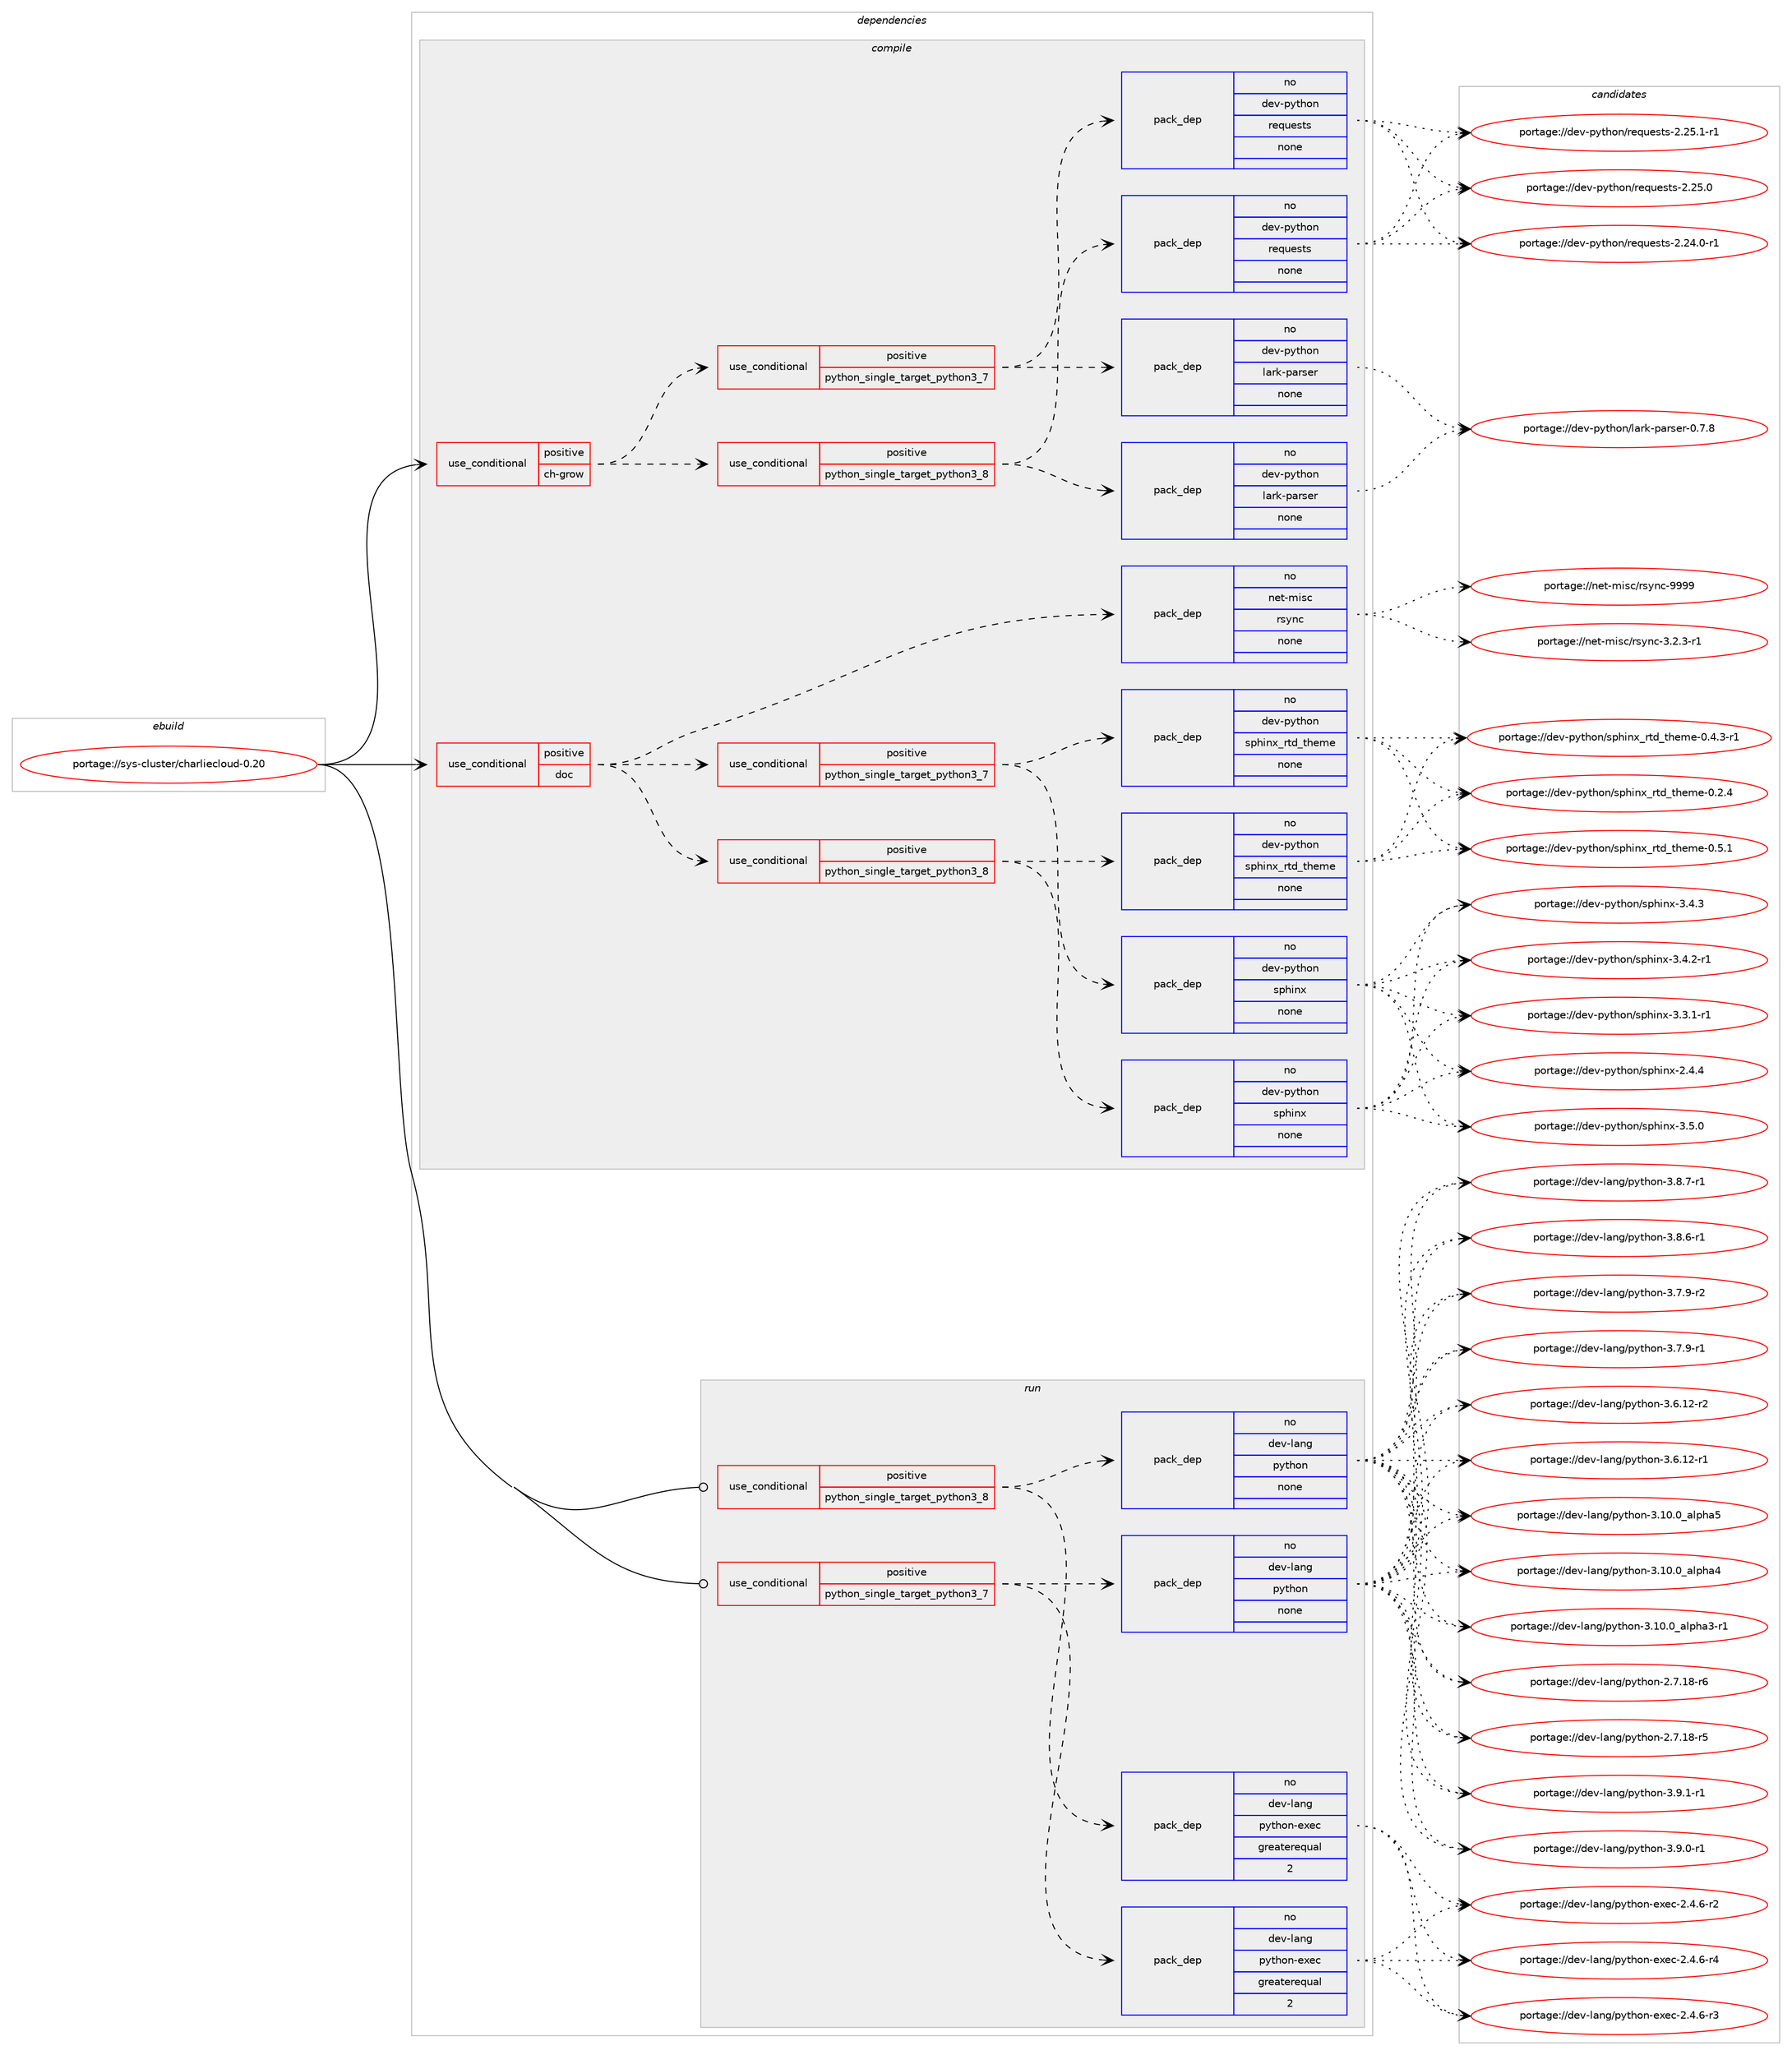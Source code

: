 digraph prolog {

# *************
# Graph options
# *************

newrank=true;
concentrate=true;
compound=true;
graph [rankdir=LR,fontname=Helvetica,fontsize=10,ranksep=1.5];#, ranksep=2.5, nodesep=0.2];
edge  [arrowhead=vee];
node  [fontname=Helvetica,fontsize=10];

# **********
# The ebuild
# **********

subgraph cluster_leftcol {
color=gray;
rank=same;
label=<<i>ebuild</i>>;
id [label="portage://sys-cluster/charliecloud-0.20", color=red, width=4, href="../sys-cluster/charliecloud-0.20.svg"];
}

# ****************
# The dependencies
# ****************

subgraph cluster_midcol {
color=gray;
label=<<i>dependencies</i>>;
subgraph cluster_compile {
fillcolor="#eeeeee";
style=filled;
label=<<i>compile</i>>;
subgraph cond1915 {
dependency6891 [label=<<TABLE BORDER="0" CELLBORDER="1" CELLSPACING="0" CELLPADDING="4"><TR><TD ROWSPAN="3" CELLPADDING="10">use_conditional</TD></TR><TR><TD>positive</TD></TR><TR><TD>ch-grow</TD></TR></TABLE>>, shape=none, color=red];
subgraph cond1916 {
dependency6892 [label=<<TABLE BORDER="0" CELLBORDER="1" CELLSPACING="0" CELLPADDING="4"><TR><TD ROWSPAN="3" CELLPADDING="10">use_conditional</TD></TR><TR><TD>positive</TD></TR><TR><TD>python_single_target_python3_7</TD></TR></TABLE>>, shape=none, color=red];
subgraph pack4903 {
dependency6893 [label=<<TABLE BORDER="0" CELLBORDER="1" CELLSPACING="0" CELLPADDING="4" WIDTH="220"><TR><TD ROWSPAN="6" CELLPADDING="30">pack_dep</TD></TR><TR><TD WIDTH="110">no</TD></TR><TR><TD>dev-python</TD></TR><TR><TD>lark-parser</TD></TR><TR><TD>none</TD></TR><TR><TD></TD></TR></TABLE>>, shape=none, color=blue];
}
dependency6892:e -> dependency6893:w [weight=20,style="dashed",arrowhead="vee"];
subgraph pack4904 {
dependency6894 [label=<<TABLE BORDER="0" CELLBORDER="1" CELLSPACING="0" CELLPADDING="4" WIDTH="220"><TR><TD ROWSPAN="6" CELLPADDING="30">pack_dep</TD></TR><TR><TD WIDTH="110">no</TD></TR><TR><TD>dev-python</TD></TR><TR><TD>requests</TD></TR><TR><TD>none</TD></TR><TR><TD></TD></TR></TABLE>>, shape=none, color=blue];
}
dependency6892:e -> dependency6894:w [weight=20,style="dashed",arrowhead="vee"];
}
dependency6891:e -> dependency6892:w [weight=20,style="dashed",arrowhead="vee"];
subgraph cond1917 {
dependency6895 [label=<<TABLE BORDER="0" CELLBORDER="1" CELLSPACING="0" CELLPADDING="4"><TR><TD ROWSPAN="3" CELLPADDING="10">use_conditional</TD></TR><TR><TD>positive</TD></TR><TR><TD>python_single_target_python3_8</TD></TR></TABLE>>, shape=none, color=red];
subgraph pack4905 {
dependency6896 [label=<<TABLE BORDER="0" CELLBORDER="1" CELLSPACING="0" CELLPADDING="4" WIDTH="220"><TR><TD ROWSPAN="6" CELLPADDING="30">pack_dep</TD></TR><TR><TD WIDTH="110">no</TD></TR><TR><TD>dev-python</TD></TR><TR><TD>lark-parser</TD></TR><TR><TD>none</TD></TR><TR><TD></TD></TR></TABLE>>, shape=none, color=blue];
}
dependency6895:e -> dependency6896:w [weight=20,style="dashed",arrowhead="vee"];
subgraph pack4906 {
dependency6897 [label=<<TABLE BORDER="0" CELLBORDER="1" CELLSPACING="0" CELLPADDING="4" WIDTH="220"><TR><TD ROWSPAN="6" CELLPADDING="30">pack_dep</TD></TR><TR><TD WIDTH="110">no</TD></TR><TR><TD>dev-python</TD></TR><TR><TD>requests</TD></TR><TR><TD>none</TD></TR><TR><TD></TD></TR></TABLE>>, shape=none, color=blue];
}
dependency6895:e -> dependency6897:w [weight=20,style="dashed",arrowhead="vee"];
}
dependency6891:e -> dependency6895:w [weight=20,style="dashed",arrowhead="vee"];
}
id:e -> dependency6891:w [weight=20,style="solid",arrowhead="vee"];
subgraph cond1918 {
dependency6898 [label=<<TABLE BORDER="0" CELLBORDER="1" CELLSPACING="0" CELLPADDING="4"><TR><TD ROWSPAN="3" CELLPADDING="10">use_conditional</TD></TR><TR><TD>positive</TD></TR><TR><TD>doc</TD></TR></TABLE>>, shape=none, color=red];
subgraph cond1919 {
dependency6899 [label=<<TABLE BORDER="0" CELLBORDER="1" CELLSPACING="0" CELLPADDING="4"><TR><TD ROWSPAN="3" CELLPADDING="10">use_conditional</TD></TR><TR><TD>positive</TD></TR><TR><TD>python_single_target_python3_7</TD></TR></TABLE>>, shape=none, color=red];
subgraph pack4907 {
dependency6900 [label=<<TABLE BORDER="0" CELLBORDER="1" CELLSPACING="0" CELLPADDING="4" WIDTH="220"><TR><TD ROWSPAN="6" CELLPADDING="30">pack_dep</TD></TR><TR><TD WIDTH="110">no</TD></TR><TR><TD>dev-python</TD></TR><TR><TD>sphinx</TD></TR><TR><TD>none</TD></TR><TR><TD></TD></TR></TABLE>>, shape=none, color=blue];
}
dependency6899:e -> dependency6900:w [weight=20,style="dashed",arrowhead="vee"];
subgraph pack4908 {
dependency6901 [label=<<TABLE BORDER="0" CELLBORDER="1" CELLSPACING="0" CELLPADDING="4" WIDTH="220"><TR><TD ROWSPAN="6" CELLPADDING="30">pack_dep</TD></TR><TR><TD WIDTH="110">no</TD></TR><TR><TD>dev-python</TD></TR><TR><TD>sphinx_rtd_theme</TD></TR><TR><TD>none</TD></TR><TR><TD></TD></TR></TABLE>>, shape=none, color=blue];
}
dependency6899:e -> dependency6901:w [weight=20,style="dashed",arrowhead="vee"];
}
dependency6898:e -> dependency6899:w [weight=20,style="dashed",arrowhead="vee"];
subgraph cond1920 {
dependency6902 [label=<<TABLE BORDER="0" CELLBORDER="1" CELLSPACING="0" CELLPADDING="4"><TR><TD ROWSPAN="3" CELLPADDING="10">use_conditional</TD></TR><TR><TD>positive</TD></TR><TR><TD>python_single_target_python3_8</TD></TR></TABLE>>, shape=none, color=red];
subgraph pack4909 {
dependency6903 [label=<<TABLE BORDER="0" CELLBORDER="1" CELLSPACING="0" CELLPADDING="4" WIDTH="220"><TR><TD ROWSPAN="6" CELLPADDING="30">pack_dep</TD></TR><TR><TD WIDTH="110">no</TD></TR><TR><TD>dev-python</TD></TR><TR><TD>sphinx</TD></TR><TR><TD>none</TD></TR><TR><TD></TD></TR></TABLE>>, shape=none, color=blue];
}
dependency6902:e -> dependency6903:w [weight=20,style="dashed",arrowhead="vee"];
subgraph pack4910 {
dependency6904 [label=<<TABLE BORDER="0" CELLBORDER="1" CELLSPACING="0" CELLPADDING="4" WIDTH="220"><TR><TD ROWSPAN="6" CELLPADDING="30">pack_dep</TD></TR><TR><TD WIDTH="110">no</TD></TR><TR><TD>dev-python</TD></TR><TR><TD>sphinx_rtd_theme</TD></TR><TR><TD>none</TD></TR><TR><TD></TD></TR></TABLE>>, shape=none, color=blue];
}
dependency6902:e -> dependency6904:w [weight=20,style="dashed",arrowhead="vee"];
}
dependency6898:e -> dependency6902:w [weight=20,style="dashed",arrowhead="vee"];
subgraph pack4911 {
dependency6905 [label=<<TABLE BORDER="0" CELLBORDER="1" CELLSPACING="0" CELLPADDING="4" WIDTH="220"><TR><TD ROWSPAN="6" CELLPADDING="30">pack_dep</TD></TR><TR><TD WIDTH="110">no</TD></TR><TR><TD>net-misc</TD></TR><TR><TD>rsync</TD></TR><TR><TD>none</TD></TR><TR><TD></TD></TR></TABLE>>, shape=none, color=blue];
}
dependency6898:e -> dependency6905:w [weight=20,style="dashed",arrowhead="vee"];
}
id:e -> dependency6898:w [weight=20,style="solid",arrowhead="vee"];
}
subgraph cluster_compileandrun {
fillcolor="#eeeeee";
style=filled;
label=<<i>compile and run</i>>;
}
subgraph cluster_run {
fillcolor="#eeeeee";
style=filled;
label=<<i>run</i>>;
subgraph cond1921 {
dependency6906 [label=<<TABLE BORDER="0" CELLBORDER="1" CELLSPACING="0" CELLPADDING="4"><TR><TD ROWSPAN="3" CELLPADDING="10">use_conditional</TD></TR><TR><TD>positive</TD></TR><TR><TD>python_single_target_python3_7</TD></TR></TABLE>>, shape=none, color=red];
subgraph pack4912 {
dependency6907 [label=<<TABLE BORDER="0" CELLBORDER="1" CELLSPACING="0" CELLPADDING="4" WIDTH="220"><TR><TD ROWSPAN="6" CELLPADDING="30">pack_dep</TD></TR><TR><TD WIDTH="110">no</TD></TR><TR><TD>dev-lang</TD></TR><TR><TD>python</TD></TR><TR><TD>none</TD></TR><TR><TD></TD></TR></TABLE>>, shape=none, color=blue];
}
dependency6906:e -> dependency6907:w [weight=20,style="dashed",arrowhead="vee"];
subgraph pack4913 {
dependency6908 [label=<<TABLE BORDER="0" CELLBORDER="1" CELLSPACING="0" CELLPADDING="4" WIDTH="220"><TR><TD ROWSPAN="6" CELLPADDING="30">pack_dep</TD></TR><TR><TD WIDTH="110">no</TD></TR><TR><TD>dev-lang</TD></TR><TR><TD>python-exec</TD></TR><TR><TD>greaterequal</TD></TR><TR><TD>2</TD></TR></TABLE>>, shape=none, color=blue];
}
dependency6906:e -> dependency6908:w [weight=20,style="dashed",arrowhead="vee"];
}
id:e -> dependency6906:w [weight=20,style="solid",arrowhead="odot"];
subgraph cond1922 {
dependency6909 [label=<<TABLE BORDER="0" CELLBORDER="1" CELLSPACING="0" CELLPADDING="4"><TR><TD ROWSPAN="3" CELLPADDING="10">use_conditional</TD></TR><TR><TD>positive</TD></TR><TR><TD>python_single_target_python3_8</TD></TR></TABLE>>, shape=none, color=red];
subgraph pack4914 {
dependency6910 [label=<<TABLE BORDER="0" CELLBORDER="1" CELLSPACING="0" CELLPADDING="4" WIDTH="220"><TR><TD ROWSPAN="6" CELLPADDING="30">pack_dep</TD></TR><TR><TD WIDTH="110">no</TD></TR><TR><TD>dev-lang</TD></TR><TR><TD>python</TD></TR><TR><TD>none</TD></TR><TR><TD></TD></TR></TABLE>>, shape=none, color=blue];
}
dependency6909:e -> dependency6910:w [weight=20,style="dashed",arrowhead="vee"];
subgraph pack4915 {
dependency6911 [label=<<TABLE BORDER="0" CELLBORDER="1" CELLSPACING="0" CELLPADDING="4" WIDTH="220"><TR><TD ROWSPAN="6" CELLPADDING="30">pack_dep</TD></TR><TR><TD WIDTH="110">no</TD></TR><TR><TD>dev-lang</TD></TR><TR><TD>python-exec</TD></TR><TR><TD>greaterequal</TD></TR><TR><TD>2</TD></TR></TABLE>>, shape=none, color=blue];
}
dependency6909:e -> dependency6911:w [weight=20,style="dashed",arrowhead="vee"];
}
id:e -> dependency6909:w [weight=20,style="solid",arrowhead="odot"];
}
}

# **************
# The candidates
# **************

subgraph cluster_choices {
rank=same;
color=gray;
label=<<i>candidates</i>>;

subgraph choice4903 {
color=black;
nodesep=1;
choice1001011184511212111610411111047108971141074511297114115101114454846554656 [label="portage://dev-python/lark-parser-0.7.8", color=red, width=4,href="../dev-python/lark-parser-0.7.8.svg"];
dependency6893:e -> choice1001011184511212111610411111047108971141074511297114115101114454846554656:w [style=dotted,weight="100"];
}
subgraph choice4904 {
color=black;
nodesep=1;
choice1001011184511212111610411111047114101113117101115116115455046505346494511449 [label="portage://dev-python/requests-2.25.1-r1", color=red, width=4,href="../dev-python/requests-2.25.1-r1.svg"];
choice100101118451121211161041111104711410111311710111511611545504650534648 [label="portage://dev-python/requests-2.25.0", color=red, width=4,href="../dev-python/requests-2.25.0.svg"];
choice1001011184511212111610411111047114101113117101115116115455046505246484511449 [label="portage://dev-python/requests-2.24.0-r1", color=red, width=4,href="../dev-python/requests-2.24.0-r1.svg"];
dependency6894:e -> choice1001011184511212111610411111047114101113117101115116115455046505346494511449:w [style=dotted,weight="100"];
dependency6894:e -> choice100101118451121211161041111104711410111311710111511611545504650534648:w [style=dotted,weight="100"];
dependency6894:e -> choice1001011184511212111610411111047114101113117101115116115455046505246484511449:w [style=dotted,weight="100"];
}
subgraph choice4905 {
color=black;
nodesep=1;
choice1001011184511212111610411111047108971141074511297114115101114454846554656 [label="portage://dev-python/lark-parser-0.7.8", color=red, width=4,href="../dev-python/lark-parser-0.7.8.svg"];
dependency6896:e -> choice1001011184511212111610411111047108971141074511297114115101114454846554656:w [style=dotted,weight="100"];
}
subgraph choice4906 {
color=black;
nodesep=1;
choice1001011184511212111610411111047114101113117101115116115455046505346494511449 [label="portage://dev-python/requests-2.25.1-r1", color=red, width=4,href="../dev-python/requests-2.25.1-r1.svg"];
choice100101118451121211161041111104711410111311710111511611545504650534648 [label="portage://dev-python/requests-2.25.0", color=red, width=4,href="../dev-python/requests-2.25.0.svg"];
choice1001011184511212111610411111047114101113117101115116115455046505246484511449 [label="portage://dev-python/requests-2.24.0-r1", color=red, width=4,href="../dev-python/requests-2.24.0-r1.svg"];
dependency6897:e -> choice1001011184511212111610411111047114101113117101115116115455046505346494511449:w [style=dotted,weight="100"];
dependency6897:e -> choice100101118451121211161041111104711410111311710111511611545504650534648:w [style=dotted,weight="100"];
dependency6897:e -> choice1001011184511212111610411111047114101113117101115116115455046505246484511449:w [style=dotted,weight="100"];
}
subgraph choice4907 {
color=black;
nodesep=1;
choice1001011184511212111610411111047115112104105110120455146534648 [label="portage://dev-python/sphinx-3.5.0", color=red, width=4,href="../dev-python/sphinx-3.5.0.svg"];
choice1001011184511212111610411111047115112104105110120455146524651 [label="portage://dev-python/sphinx-3.4.3", color=red, width=4,href="../dev-python/sphinx-3.4.3.svg"];
choice10010111845112121116104111110471151121041051101204551465246504511449 [label="portage://dev-python/sphinx-3.4.2-r1", color=red, width=4,href="../dev-python/sphinx-3.4.2-r1.svg"];
choice10010111845112121116104111110471151121041051101204551465146494511449 [label="portage://dev-python/sphinx-3.3.1-r1", color=red, width=4,href="../dev-python/sphinx-3.3.1-r1.svg"];
choice1001011184511212111610411111047115112104105110120455046524652 [label="portage://dev-python/sphinx-2.4.4", color=red, width=4,href="../dev-python/sphinx-2.4.4.svg"];
dependency6900:e -> choice1001011184511212111610411111047115112104105110120455146534648:w [style=dotted,weight="100"];
dependency6900:e -> choice1001011184511212111610411111047115112104105110120455146524651:w [style=dotted,weight="100"];
dependency6900:e -> choice10010111845112121116104111110471151121041051101204551465246504511449:w [style=dotted,weight="100"];
dependency6900:e -> choice10010111845112121116104111110471151121041051101204551465146494511449:w [style=dotted,weight="100"];
dependency6900:e -> choice1001011184511212111610411111047115112104105110120455046524652:w [style=dotted,weight="100"];
}
subgraph choice4908 {
color=black;
nodesep=1;
choice10010111845112121116104111110471151121041051101209511411610095116104101109101454846534649 [label="portage://dev-python/sphinx_rtd_theme-0.5.1", color=red, width=4,href="../dev-python/sphinx_rtd_theme-0.5.1.svg"];
choice100101118451121211161041111104711511210410511012095114116100951161041011091014548465246514511449 [label="portage://dev-python/sphinx_rtd_theme-0.4.3-r1", color=red, width=4,href="../dev-python/sphinx_rtd_theme-0.4.3-r1.svg"];
choice10010111845112121116104111110471151121041051101209511411610095116104101109101454846504652 [label="portage://dev-python/sphinx_rtd_theme-0.2.4", color=red, width=4,href="../dev-python/sphinx_rtd_theme-0.2.4.svg"];
dependency6901:e -> choice10010111845112121116104111110471151121041051101209511411610095116104101109101454846534649:w [style=dotted,weight="100"];
dependency6901:e -> choice100101118451121211161041111104711511210410511012095114116100951161041011091014548465246514511449:w [style=dotted,weight="100"];
dependency6901:e -> choice10010111845112121116104111110471151121041051101209511411610095116104101109101454846504652:w [style=dotted,weight="100"];
}
subgraph choice4909 {
color=black;
nodesep=1;
choice1001011184511212111610411111047115112104105110120455146534648 [label="portage://dev-python/sphinx-3.5.0", color=red, width=4,href="../dev-python/sphinx-3.5.0.svg"];
choice1001011184511212111610411111047115112104105110120455146524651 [label="portage://dev-python/sphinx-3.4.3", color=red, width=4,href="../dev-python/sphinx-3.4.3.svg"];
choice10010111845112121116104111110471151121041051101204551465246504511449 [label="portage://dev-python/sphinx-3.4.2-r1", color=red, width=4,href="../dev-python/sphinx-3.4.2-r1.svg"];
choice10010111845112121116104111110471151121041051101204551465146494511449 [label="portage://dev-python/sphinx-3.3.1-r1", color=red, width=4,href="../dev-python/sphinx-3.3.1-r1.svg"];
choice1001011184511212111610411111047115112104105110120455046524652 [label="portage://dev-python/sphinx-2.4.4", color=red, width=4,href="../dev-python/sphinx-2.4.4.svg"];
dependency6903:e -> choice1001011184511212111610411111047115112104105110120455146534648:w [style=dotted,weight="100"];
dependency6903:e -> choice1001011184511212111610411111047115112104105110120455146524651:w [style=dotted,weight="100"];
dependency6903:e -> choice10010111845112121116104111110471151121041051101204551465246504511449:w [style=dotted,weight="100"];
dependency6903:e -> choice10010111845112121116104111110471151121041051101204551465146494511449:w [style=dotted,weight="100"];
dependency6903:e -> choice1001011184511212111610411111047115112104105110120455046524652:w [style=dotted,weight="100"];
}
subgraph choice4910 {
color=black;
nodesep=1;
choice10010111845112121116104111110471151121041051101209511411610095116104101109101454846534649 [label="portage://dev-python/sphinx_rtd_theme-0.5.1", color=red, width=4,href="../dev-python/sphinx_rtd_theme-0.5.1.svg"];
choice100101118451121211161041111104711511210410511012095114116100951161041011091014548465246514511449 [label="portage://dev-python/sphinx_rtd_theme-0.4.3-r1", color=red, width=4,href="../dev-python/sphinx_rtd_theme-0.4.3-r1.svg"];
choice10010111845112121116104111110471151121041051101209511411610095116104101109101454846504652 [label="portage://dev-python/sphinx_rtd_theme-0.2.4", color=red, width=4,href="../dev-python/sphinx_rtd_theme-0.2.4.svg"];
dependency6904:e -> choice10010111845112121116104111110471151121041051101209511411610095116104101109101454846534649:w [style=dotted,weight="100"];
dependency6904:e -> choice100101118451121211161041111104711511210410511012095114116100951161041011091014548465246514511449:w [style=dotted,weight="100"];
dependency6904:e -> choice10010111845112121116104111110471151121041051101209511411610095116104101109101454846504652:w [style=dotted,weight="100"];
}
subgraph choice4911 {
color=black;
nodesep=1;
choice110101116451091051159947114115121110994557575757 [label="portage://net-misc/rsync-9999", color=red, width=4,href="../net-misc/rsync-9999.svg"];
choice110101116451091051159947114115121110994551465046514511449 [label="portage://net-misc/rsync-3.2.3-r1", color=red, width=4,href="../net-misc/rsync-3.2.3-r1.svg"];
dependency6905:e -> choice110101116451091051159947114115121110994557575757:w [style=dotted,weight="100"];
dependency6905:e -> choice110101116451091051159947114115121110994551465046514511449:w [style=dotted,weight="100"];
}
subgraph choice4912 {
color=black;
nodesep=1;
choice1001011184510897110103471121211161041111104551465746494511449 [label="portage://dev-lang/python-3.9.1-r1", color=red, width=4,href="../dev-lang/python-3.9.1-r1.svg"];
choice1001011184510897110103471121211161041111104551465746484511449 [label="portage://dev-lang/python-3.9.0-r1", color=red, width=4,href="../dev-lang/python-3.9.0-r1.svg"];
choice1001011184510897110103471121211161041111104551465646554511449 [label="portage://dev-lang/python-3.8.7-r1", color=red, width=4,href="../dev-lang/python-3.8.7-r1.svg"];
choice1001011184510897110103471121211161041111104551465646544511449 [label="portage://dev-lang/python-3.8.6-r1", color=red, width=4,href="../dev-lang/python-3.8.6-r1.svg"];
choice1001011184510897110103471121211161041111104551465546574511450 [label="portage://dev-lang/python-3.7.9-r2", color=red, width=4,href="../dev-lang/python-3.7.9-r2.svg"];
choice1001011184510897110103471121211161041111104551465546574511449 [label="portage://dev-lang/python-3.7.9-r1", color=red, width=4,href="../dev-lang/python-3.7.9-r1.svg"];
choice100101118451089711010347112121116104111110455146544649504511450 [label="portage://dev-lang/python-3.6.12-r2", color=red, width=4,href="../dev-lang/python-3.6.12-r2.svg"];
choice100101118451089711010347112121116104111110455146544649504511449 [label="portage://dev-lang/python-3.6.12-r1", color=red, width=4,href="../dev-lang/python-3.6.12-r1.svg"];
choice1001011184510897110103471121211161041111104551464948464895971081121049753 [label="portage://dev-lang/python-3.10.0_alpha5", color=red, width=4,href="../dev-lang/python-3.10.0_alpha5.svg"];
choice1001011184510897110103471121211161041111104551464948464895971081121049752 [label="portage://dev-lang/python-3.10.0_alpha4", color=red, width=4,href="../dev-lang/python-3.10.0_alpha4.svg"];
choice10010111845108971101034711212111610411111045514649484648959710811210497514511449 [label="portage://dev-lang/python-3.10.0_alpha3-r1", color=red, width=4,href="../dev-lang/python-3.10.0_alpha3-r1.svg"];
choice100101118451089711010347112121116104111110455046554649564511454 [label="portage://dev-lang/python-2.7.18-r6", color=red, width=4,href="../dev-lang/python-2.7.18-r6.svg"];
choice100101118451089711010347112121116104111110455046554649564511453 [label="portage://dev-lang/python-2.7.18-r5", color=red, width=4,href="../dev-lang/python-2.7.18-r5.svg"];
dependency6907:e -> choice1001011184510897110103471121211161041111104551465746494511449:w [style=dotted,weight="100"];
dependency6907:e -> choice1001011184510897110103471121211161041111104551465746484511449:w [style=dotted,weight="100"];
dependency6907:e -> choice1001011184510897110103471121211161041111104551465646554511449:w [style=dotted,weight="100"];
dependency6907:e -> choice1001011184510897110103471121211161041111104551465646544511449:w [style=dotted,weight="100"];
dependency6907:e -> choice1001011184510897110103471121211161041111104551465546574511450:w [style=dotted,weight="100"];
dependency6907:e -> choice1001011184510897110103471121211161041111104551465546574511449:w [style=dotted,weight="100"];
dependency6907:e -> choice100101118451089711010347112121116104111110455146544649504511450:w [style=dotted,weight="100"];
dependency6907:e -> choice100101118451089711010347112121116104111110455146544649504511449:w [style=dotted,weight="100"];
dependency6907:e -> choice1001011184510897110103471121211161041111104551464948464895971081121049753:w [style=dotted,weight="100"];
dependency6907:e -> choice1001011184510897110103471121211161041111104551464948464895971081121049752:w [style=dotted,weight="100"];
dependency6907:e -> choice10010111845108971101034711212111610411111045514649484648959710811210497514511449:w [style=dotted,weight="100"];
dependency6907:e -> choice100101118451089711010347112121116104111110455046554649564511454:w [style=dotted,weight="100"];
dependency6907:e -> choice100101118451089711010347112121116104111110455046554649564511453:w [style=dotted,weight="100"];
}
subgraph choice4913 {
color=black;
nodesep=1;
choice10010111845108971101034711212111610411111045101120101994550465246544511452 [label="portage://dev-lang/python-exec-2.4.6-r4", color=red, width=4,href="../dev-lang/python-exec-2.4.6-r4.svg"];
choice10010111845108971101034711212111610411111045101120101994550465246544511451 [label="portage://dev-lang/python-exec-2.4.6-r3", color=red, width=4,href="../dev-lang/python-exec-2.4.6-r3.svg"];
choice10010111845108971101034711212111610411111045101120101994550465246544511450 [label="portage://dev-lang/python-exec-2.4.6-r2", color=red, width=4,href="../dev-lang/python-exec-2.4.6-r2.svg"];
dependency6908:e -> choice10010111845108971101034711212111610411111045101120101994550465246544511452:w [style=dotted,weight="100"];
dependency6908:e -> choice10010111845108971101034711212111610411111045101120101994550465246544511451:w [style=dotted,weight="100"];
dependency6908:e -> choice10010111845108971101034711212111610411111045101120101994550465246544511450:w [style=dotted,weight="100"];
}
subgraph choice4914 {
color=black;
nodesep=1;
choice1001011184510897110103471121211161041111104551465746494511449 [label="portage://dev-lang/python-3.9.1-r1", color=red, width=4,href="../dev-lang/python-3.9.1-r1.svg"];
choice1001011184510897110103471121211161041111104551465746484511449 [label="portage://dev-lang/python-3.9.0-r1", color=red, width=4,href="../dev-lang/python-3.9.0-r1.svg"];
choice1001011184510897110103471121211161041111104551465646554511449 [label="portage://dev-lang/python-3.8.7-r1", color=red, width=4,href="../dev-lang/python-3.8.7-r1.svg"];
choice1001011184510897110103471121211161041111104551465646544511449 [label="portage://dev-lang/python-3.8.6-r1", color=red, width=4,href="../dev-lang/python-3.8.6-r1.svg"];
choice1001011184510897110103471121211161041111104551465546574511450 [label="portage://dev-lang/python-3.7.9-r2", color=red, width=4,href="../dev-lang/python-3.7.9-r2.svg"];
choice1001011184510897110103471121211161041111104551465546574511449 [label="portage://dev-lang/python-3.7.9-r1", color=red, width=4,href="../dev-lang/python-3.7.9-r1.svg"];
choice100101118451089711010347112121116104111110455146544649504511450 [label="portage://dev-lang/python-3.6.12-r2", color=red, width=4,href="../dev-lang/python-3.6.12-r2.svg"];
choice100101118451089711010347112121116104111110455146544649504511449 [label="portage://dev-lang/python-3.6.12-r1", color=red, width=4,href="../dev-lang/python-3.6.12-r1.svg"];
choice1001011184510897110103471121211161041111104551464948464895971081121049753 [label="portage://dev-lang/python-3.10.0_alpha5", color=red, width=4,href="../dev-lang/python-3.10.0_alpha5.svg"];
choice1001011184510897110103471121211161041111104551464948464895971081121049752 [label="portage://dev-lang/python-3.10.0_alpha4", color=red, width=4,href="../dev-lang/python-3.10.0_alpha4.svg"];
choice10010111845108971101034711212111610411111045514649484648959710811210497514511449 [label="portage://dev-lang/python-3.10.0_alpha3-r1", color=red, width=4,href="../dev-lang/python-3.10.0_alpha3-r1.svg"];
choice100101118451089711010347112121116104111110455046554649564511454 [label="portage://dev-lang/python-2.7.18-r6", color=red, width=4,href="../dev-lang/python-2.7.18-r6.svg"];
choice100101118451089711010347112121116104111110455046554649564511453 [label="portage://dev-lang/python-2.7.18-r5", color=red, width=4,href="../dev-lang/python-2.7.18-r5.svg"];
dependency6910:e -> choice1001011184510897110103471121211161041111104551465746494511449:w [style=dotted,weight="100"];
dependency6910:e -> choice1001011184510897110103471121211161041111104551465746484511449:w [style=dotted,weight="100"];
dependency6910:e -> choice1001011184510897110103471121211161041111104551465646554511449:w [style=dotted,weight="100"];
dependency6910:e -> choice1001011184510897110103471121211161041111104551465646544511449:w [style=dotted,weight="100"];
dependency6910:e -> choice1001011184510897110103471121211161041111104551465546574511450:w [style=dotted,weight="100"];
dependency6910:e -> choice1001011184510897110103471121211161041111104551465546574511449:w [style=dotted,weight="100"];
dependency6910:e -> choice100101118451089711010347112121116104111110455146544649504511450:w [style=dotted,weight="100"];
dependency6910:e -> choice100101118451089711010347112121116104111110455146544649504511449:w [style=dotted,weight="100"];
dependency6910:e -> choice1001011184510897110103471121211161041111104551464948464895971081121049753:w [style=dotted,weight="100"];
dependency6910:e -> choice1001011184510897110103471121211161041111104551464948464895971081121049752:w [style=dotted,weight="100"];
dependency6910:e -> choice10010111845108971101034711212111610411111045514649484648959710811210497514511449:w [style=dotted,weight="100"];
dependency6910:e -> choice100101118451089711010347112121116104111110455046554649564511454:w [style=dotted,weight="100"];
dependency6910:e -> choice100101118451089711010347112121116104111110455046554649564511453:w [style=dotted,weight="100"];
}
subgraph choice4915 {
color=black;
nodesep=1;
choice10010111845108971101034711212111610411111045101120101994550465246544511452 [label="portage://dev-lang/python-exec-2.4.6-r4", color=red, width=4,href="../dev-lang/python-exec-2.4.6-r4.svg"];
choice10010111845108971101034711212111610411111045101120101994550465246544511451 [label="portage://dev-lang/python-exec-2.4.6-r3", color=red, width=4,href="../dev-lang/python-exec-2.4.6-r3.svg"];
choice10010111845108971101034711212111610411111045101120101994550465246544511450 [label="portage://dev-lang/python-exec-2.4.6-r2", color=red, width=4,href="../dev-lang/python-exec-2.4.6-r2.svg"];
dependency6911:e -> choice10010111845108971101034711212111610411111045101120101994550465246544511452:w [style=dotted,weight="100"];
dependency6911:e -> choice10010111845108971101034711212111610411111045101120101994550465246544511451:w [style=dotted,weight="100"];
dependency6911:e -> choice10010111845108971101034711212111610411111045101120101994550465246544511450:w [style=dotted,weight="100"];
}
}

}
